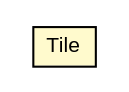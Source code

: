 #!/usr/local/bin/dot
#
# Class diagram 
# Generated by UMLGraph version R5_6 (http://www.umlgraph.org/)
#

digraph G {
	edge [fontname="arial",fontsize=10,labelfontname="arial",labelfontsize=10];
	node [fontname="arial",fontsize=10,shape=plaintext];
	nodesep=0.25;
	ranksep=0.5;
	// org.headfirst.ooad.game.gsf.model.Tile
	c26004 [label=<<table title="org.headfirst.ooad.game.gsf.model.Tile" border="0" cellborder="1" cellspacing="0" cellpadding="2" port="p" bgcolor="lemonChiffon" href="./Tile.html">
		<tr><td><table border="0" cellspacing="0" cellpadding="1">
<tr><td align="center" balign="center"> Tile </td></tr>
		</table></td></tr>
		</table>>, URL="./Tile.html", fontname="arial", fontcolor="black", fontsize=10.0];
}

